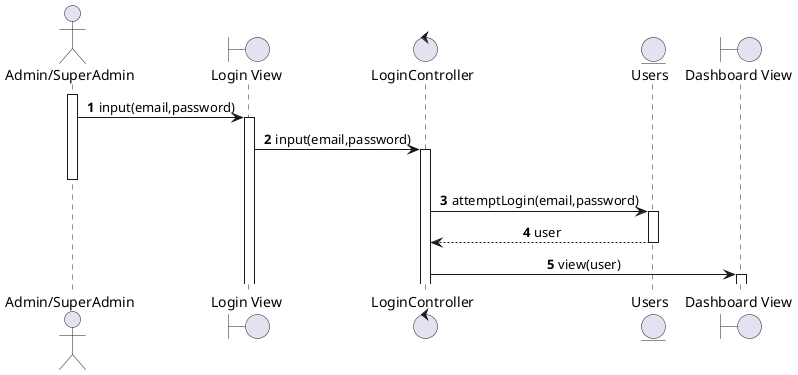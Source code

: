 @startuml User Verification Success
actor "Admin/SuperAdmin"  as User
boundary "Login View" as LoginView
control LoginController 
entity Users as UserModel
boundary "Dashboard View" as DashView

autonumber
autoactivate on
skinparam SequenceMessageAlignment center

activate User
User->LoginView: input(email,password)
LoginView->LoginController : input(email,password)
deactivate User
LoginController->UserModel :attemptLogin(email,password)
return user
LoginController -> DashView : view(user)

@enduml